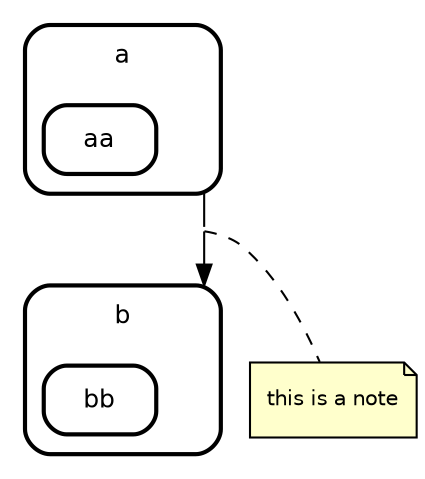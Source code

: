 digraph "state transitions" {
  fontname="Helvetica" fontsize=12 penwidth=2.0 splines=true ordering=out compound=true overlap=scale nodesep=0.3 ranksep=0.1
  node [shape=plaintext style=filled fillcolor="#FFFFFF01" fontname=Helvetica fontsize=12 penwidth=2.0]
  edge [fontname=Helvetica fontsize=10]

  subgraph "cluster_a" {
    class="state regular" color="black" label= <
    <table cellborder="0" border="0">
      <tr><td>a</td></tr>
    </table>
    > style=rounded penwidth=2.0
    "a" [shape=point style=invis margin=0 width=0 height=0 fixedsize=true]
      "aa" [margin=0 class="state regular" color="black" label= <
        <table align="center" cellborder="0" border="2" style="rounded" width="48">
          <tr><td width="48" cellpadding="7">aa</td></tr>
        </table>
      >]

  }
  subgraph "cluster_b" {
    class="state regular" color="black" label= <
    <table cellborder="0" border="0">
      <tr><td>b</td></tr>
    </table>
    > style=rounded penwidth=2.0
    "b" [shape=point style=invis margin=0 width=0 height=0 fixedsize=true]
      "bb" [margin=0 class="state regular" color="black" label= <
        <table align="center" cellborder="0" border="2" style="rounded" width="48">
          <tr><td width="48" cellpadding="7">bb</td></tr>
        </table>
      >]

  }

  "i_note_tr_a_b_1" [shape=point style=invis margin=0 width=0 height=0 fixedsize=true]
  "a" -> "i_note_tr_a_b_1" [arrowhead=none ltail="cluster_a" color="black"]
  "i_note_tr_a_b_1" -> "b" [label="    \l" lhead="cluster_b" color="black" fontcolor="black"]
  "i_note_tr_a_b_1" -> "note_tr_a_b_1" [style=dashed arrowtail=none arrowhead=none weight=0]
  "note_tr_a_b_1" [label="this is a note\l" shape=note fontsize=10 color=black fontcolor=black fillcolor="#ffffcc" penwidth=1.0]
}
